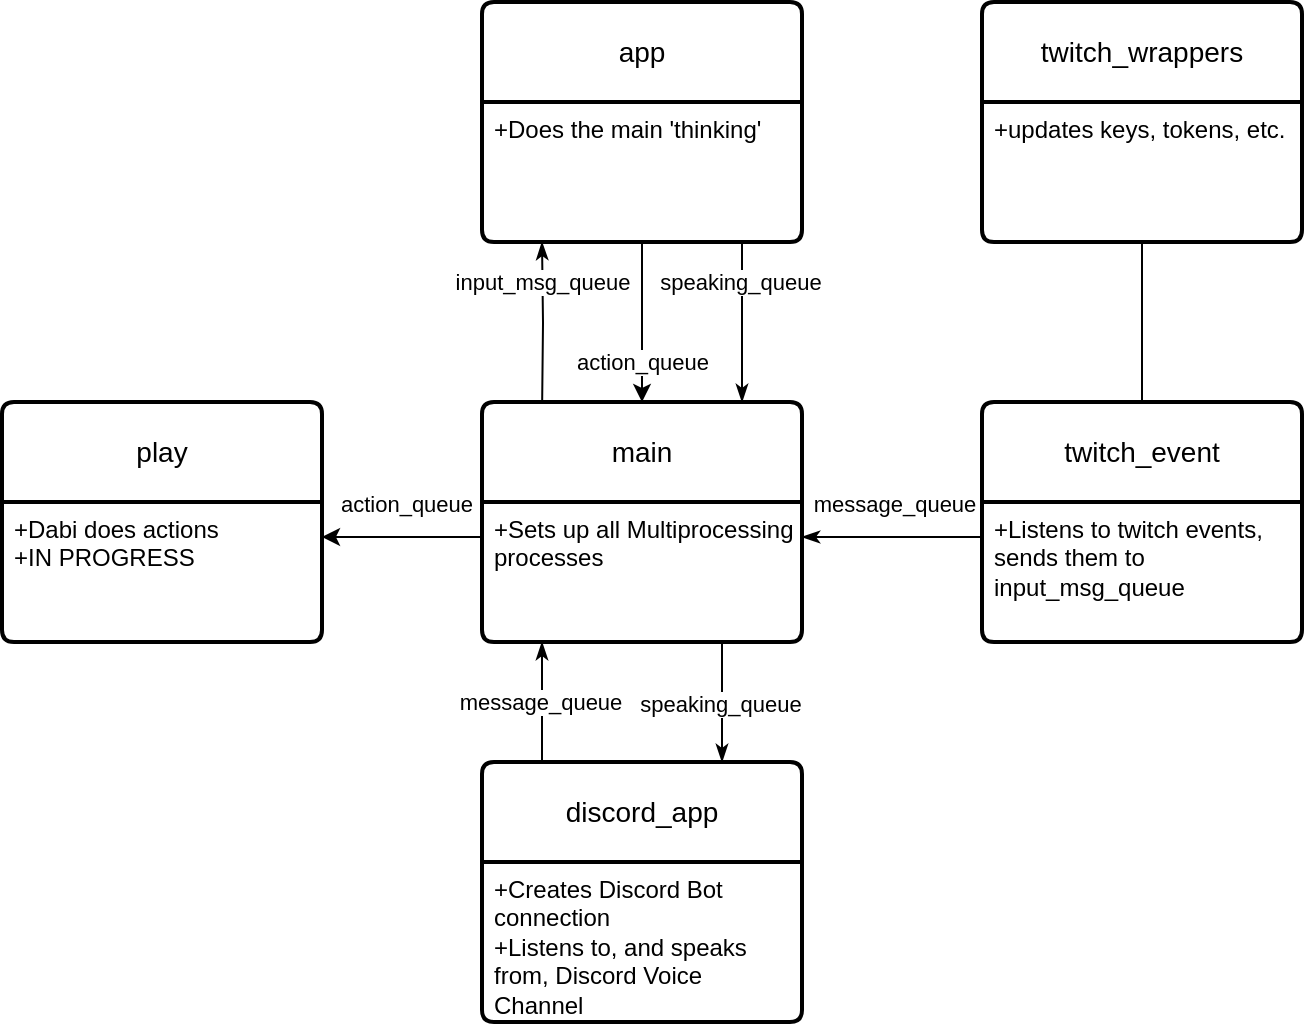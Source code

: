 <mxfile version="26.2.5">
  <diagram name="Page-1" id="2uJ53USd-3HnuHPdExgX">
    <mxGraphModel dx="985" dy="536" grid="1" gridSize="10" guides="1" tooltips="1" connect="1" arrows="1" fold="1" page="1" pageScale="1" pageWidth="850" pageHeight="1100" math="0" shadow="0">
      <root>
        <mxCell id="0" />
        <mxCell id="1" parent="0" />
        <mxCell id="ThsJf-D5PIDuEEWvj5GU-15" style="edgeStyle=orthogonalEdgeStyle;rounded=0;orthogonalLoop=1;jettySize=auto;html=1;exitX=0.5;exitY=1;exitDx=0;exitDy=0;entryX=0.5;entryY=0;entryDx=0;entryDy=0;startArrow=classicThin;startFill=1;endArrow=none;" edge="1" parent="1">
          <mxGeometry relative="1" as="geometry">
            <mxPoint x="360" y="460" as="sourcePoint" />
            <mxPoint x="360" y="520" as="targetPoint" />
          </mxGeometry>
        </mxCell>
        <mxCell id="ThsJf-D5PIDuEEWvj5GU-16" value="message_queue" style="edgeLabel;html=1;align=center;verticalAlign=middle;resizable=0;points=[];" vertex="1" connectable="0" parent="ThsJf-D5PIDuEEWvj5GU-15">
          <mxGeometry x="-0.011" y="-1" relative="1" as="geometry">
            <mxPoint as="offset" />
          </mxGeometry>
        </mxCell>
        <mxCell id="ThsJf-D5PIDuEEWvj5GU-5" value="main" style="swimlane;childLayout=stackLayout;horizontal=1;startSize=50;horizontalStack=0;rounded=1;fontSize=14;fontStyle=0;strokeWidth=2;resizeParent=0;resizeLast=1;shadow=0;dashed=0;align=center;arcSize=4;whiteSpace=wrap;html=1;" vertex="1" parent="1">
          <mxGeometry x="330" y="340" width="160" height="120" as="geometry" />
        </mxCell>
        <mxCell id="ThsJf-D5PIDuEEWvj5GU-6" value="+Sets up all Multiprocessing processes" style="align=left;strokeColor=none;fillColor=none;spacingLeft=4;spacingRight=4;fontSize=12;verticalAlign=top;resizable=0;rotatable=0;part=1;html=1;whiteSpace=wrap;" vertex="1" parent="ThsJf-D5PIDuEEWvj5GU-5">
          <mxGeometry y="50" width="160" height="70" as="geometry" />
        </mxCell>
        <mxCell id="ThsJf-D5PIDuEEWvj5GU-40" style="edgeStyle=orthogonalEdgeStyle;rounded=0;orthogonalLoop=1;jettySize=auto;html=1;exitX=0.5;exitY=0;exitDx=0;exitDy=0;entryX=0.5;entryY=1;entryDx=0;entryDy=0;endArrow=none;startFill=0;" edge="1" parent="1" source="ThsJf-D5PIDuEEWvj5GU-9" target="ThsJf-D5PIDuEEWvj5GU-39">
          <mxGeometry relative="1" as="geometry" />
        </mxCell>
        <mxCell id="ThsJf-D5PIDuEEWvj5GU-9" value="twitch_event" style="swimlane;childLayout=stackLayout;horizontal=1;startSize=50;horizontalStack=0;rounded=1;fontSize=14;fontStyle=0;strokeWidth=2;resizeParent=0;resizeLast=1;shadow=0;dashed=0;align=center;arcSize=4;whiteSpace=wrap;html=1;" vertex="1" parent="1">
          <mxGeometry x="580" y="340" width="160" height="120" as="geometry" />
        </mxCell>
        <mxCell id="ThsJf-D5PIDuEEWvj5GU-10" value="+Listens to twitch events, sends them to input_msg_queue" style="align=left;strokeColor=none;fillColor=none;spacingLeft=4;spacingRight=4;fontSize=12;verticalAlign=top;resizable=0;rotatable=0;part=1;html=1;whiteSpace=wrap;" vertex="1" parent="ThsJf-D5PIDuEEWvj5GU-9">
          <mxGeometry y="50" width="160" height="70" as="geometry" />
        </mxCell>
        <mxCell id="ThsJf-D5PIDuEEWvj5GU-11" style="edgeStyle=orthogonalEdgeStyle;rounded=0;orthogonalLoop=1;jettySize=auto;html=1;exitX=1;exitY=0.25;exitDx=0;exitDy=0;entryX=0;entryY=0.25;entryDx=0;entryDy=0;endArrow=none;endFill=1;startArrow=classicThin;startFill=1;" edge="1" parent="1" source="ThsJf-D5PIDuEEWvj5GU-6" target="ThsJf-D5PIDuEEWvj5GU-10">
          <mxGeometry relative="1" as="geometry" />
        </mxCell>
        <mxCell id="ThsJf-D5PIDuEEWvj5GU-12" value="message_queue" style="edgeLabel;html=1;align=center;verticalAlign=middle;resizable=0;points=[];" vertex="1" connectable="0" parent="ThsJf-D5PIDuEEWvj5GU-11">
          <mxGeometry x="0.02" y="4" relative="1" as="geometry">
            <mxPoint y="-13" as="offset" />
          </mxGeometry>
        </mxCell>
        <mxCell id="ThsJf-D5PIDuEEWvj5GU-17" style="edgeStyle=orthogonalEdgeStyle;rounded=0;orthogonalLoop=1;jettySize=auto;html=1;exitX=0.75;exitY=0;exitDx=0;exitDy=0;entryX=0.75;entryY=1;entryDx=0;entryDy=0;startArrow=classicThin;startFill=1;endArrow=none;" edge="1" parent="1" source="ThsJf-D5PIDuEEWvj5GU-13" target="ThsJf-D5PIDuEEWvj5GU-6">
          <mxGeometry relative="1" as="geometry" />
        </mxCell>
        <mxCell id="ThsJf-D5PIDuEEWvj5GU-18" value="speaking_queue" style="edgeLabel;html=1;align=center;verticalAlign=middle;resizable=0;points=[];" vertex="1" connectable="0" parent="ThsJf-D5PIDuEEWvj5GU-17">
          <mxGeometry x="0.522" y="1" relative="1" as="geometry">
            <mxPoint y="16" as="offset" />
          </mxGeometry>
        </mxCell>
        <mxCell id="ThsJf-D5PIDuEEWvj5GU-13" value="discord_app" style="swimlane;childLayout=stackLayout;horizontal=1;startSize=50;horizontalStack=0;rounded=1;fontSize=14;fontStyle=0;strokeWidth=2;resizeParent=0;resizeLast=1;shadow=0;dashed=0;align=center;arcSize=4;whiteSpace=wrap;html=1;" vertex="1" parent="1">
          <mxGeometry x="330" y="520" width="160" height="130" as="geometry" />
        </mxCell>
        <mxCell id="ThsJf-D5PIDuEEWvj5GU-14" value="+Creates Discord Bot connection&lt;div&gt;+Listens to, and speaks from, Discord Voice Channel&lt;/div&gt;" style="align=left;strokeColor=none;fillColor=none;spacingLeft=4;spacingRight=4;fontSize=12;verticalAlign=top;resizable=0;rotatable=0;part=1;html=1;whiteSpace=wrap;" vertex="1" parent="ThsJf-D5PIDuEEWvj5GU-13">
          <mxGeometry y="50" width="160" height="80" as="geometry" />
        </mxCell>
        <mxCell id="ThsJf-D5PIDuEEWvj5GU-19" value="app" style="swimlane;childLayout=stackLayout;horizontal=1;startSize=50;horizontalStack=0;rounded=1;fontSize=14;fontStyle=0;strokeWidth=2;resizeParent=0;resizeLast=1;shadow=0;dashed=0;align=center;arcSize=4;whiteSpace=wrap;html=1;" vertex="1" parent="1">
          <mxGeometry x="330" y="140" width="160" height="120" as="geometry" />
        </mxCell>
        <mxCell id="ThsJf-D5PIDuEEWvj5GU-20" value="+Does the main &#39;thinking&#39;" style="align=left;strokeColor=none;fillColor=none;spacingLeft=4;spacingRight=4;fontSize=12;verticalAlign=top;resizable=0;rotatable=0;part=1;html=1;whiteSpace=wrap;" vertex="1" parent="ThsJf-D5PIDuEEWvj5GU-19">
          <mxGeometry y="50" width="160" height="70" as="geometry" />
        </mxCell>
        <mxCell id="ThsJf-D5PIDuEEWvj5GU-21" style="edgeStyle=orthogonalEdgeStyle;rounded=0;orthogonalLoop=1;jettySize=auto;html=1;exitX=0.5;exitY=1;exitDx=0;exitDy=0;entryX=0.188;entryY=0;entryDx=0;entryDy=0;startArrow=classicThin;startFill=1;entryPerimeter=0;endArrow=none;" edge="1" parent="1" target="ThsJf-D5PIDuEEWvj5GU-5">
          <mxGeometry relative="1" as="geometry">
            <mxPoint x="360" y="260" as="sourcePoint" />
            <mxPoint x="360" y="320" as="targetPoint" />
          </mxGeometry>
        </mxCell>
        <mxCell id="ThsJf-D5PIDuEEWvj5GU-22" value="input_msg_queue" style="edgeLabel;html=1;align=center;verticalAlign=middle;resizable=0;points=[];" vertex="1" connectable="0" parent="ThsJf-D5PIDuEEWvj5GU-21">
          <mxGeometry x="-0.011" y="-1" relative="1" as="geometry">
            <mxPoint y="-20" as="offset" />
          </mxGeometry>
        </mxCell>
        <mxCell id="ThsJf-D5PIDuEEWvj5GU-23" style="edgeStyle=orthogonalEdgeStyle;rounded=0;orthogonalLoop=1;jettySize=auto;html=1;exitX=0.75;exitY=0;exitDx=0;exitDy=0;entryX=0.75;entryY=1;entryDx=0;entryDy=0;startArrow=classicThin;startFill=1;endArrow=none;" edge="1" parent="1">
          <mxGeometry relative="1" as="geometry">
            <mxPoint x="460" y="340.0" as="sourcePoint" />
            <mxPoint x="460" y="260" as="targetPoint" />
          </mxGeometry>
        </mxCell>
        <mxCell id="ThsJf-D5PIDuEEWvj5GU-24" value="speaking_queue" style="edgeLabel;html=1;align=center;verticalAlign=middle;resizable=0;points=[];" vertex="1" connectable="0" parent="ThsJf-D5PIDuEEWvj5GU-23">
          <mxGeometry x="0.522" y="1" relative="1" as="geometry">
            <mxPoint y="1" as="offset" />
          </mxGeometry>
        </mxCell>
        <mxCell id="ThsJf-D5PIDuEEWvj5GU-29" value="play" style="swimlane;childLayout=stackLayout;horizontal=1;startSize=50;horizontalStack=0;rounded=1;fontSize=14;fontStyle=0;strokeWidth=2;resizeParent=0;resizeLast=1;shadow=0;dashed=0;align=center;arcSize=4;whiteSpace=wrap;html=1;" vertex="1" parent="1">
          <mxGeometry x="90" y="340" width="160" height="120" as="geometry" />
        </mxCell>
        <mxCell id="ThsJf-D5PIDuEEWvj5GU-30" value="+Dabi does actions&lt;div&gt;+IN PROGRESS&lt;/div&gt;" style="align=left;strokeColor=none;fillColor=none;spacingLeft=4;spacingRight=4;fontSize=12;verticalAlign=top;resizable=0;rotatable=0;part=1;html=1;whiteSpace=wrap;" vertex="1" parent="ThsJf-D5PIDuEEWvj5GU-29">
          <mxGeometry y="50" width="160" height="70" as="geometry" />
        </mxCell>
        <mxCell id="ThsJf-D5PIDuEEWvj5GU-34" style="edgeStyle=orthogonalEdgeStyle;rounded=0;orthogonalLoop=1;jettySize=auto;html=1;exitX=0.5;exitY=1;exitDx=0;exitDy=0;entryX=0.5;entryY=0;entryDx=0;entryDy=0;" edge="1" parent="1" source="ThsJf-D5PIDuEEWvj5GU-20" target="ThsJf-D5PIDuEEWvj5GU-5">
          <mxGeometry relative="1" as="geometry" />
        </mxCell>
        <mxCell id="ThsJf-D5PIDuEEWvj5GU-35" value="action_queue" style="edgeLabel;html=1;align=center;verticalAlign=middle;resizable=0;points=[];" vertex="1" connectable="0" parent="ThsJf-D5PIDuEEWvj5GU-34">
          <mxGeometry x="-0.055" y="2" relative="1" as="geometry">
            <mxPoint x="-2" y="22" as="offset" />
          </mxGeometry>
        </mxCell>
        <mxCell id="ThsJf-D5PIDuEEWvj5GU-36" style="edgeStyle=orthogonalEdgeStyle;rounded=0;orthogonalLoop=1;jettySize=auto;html=1;exitX=0;exitY=0.25;exitDx=0;exitDy=0;entryX=1;entryY=0.25;entryDx=0;entryDy=0;" edge="1" parent="1" source="ThsJf-D5PIDuEEWvj5GU-6" target="ThsJf-D5PIDuEEWvj5GU-30">
          <mxGeometry relative="1" as="geometry">
            <mxPoint x="280" y="370" as="sourcePoint" />
            <mxPoint x="280" y="450" as="targetPoint" />
          </mxGeometry>
        </mxCell>
        <mxCell id="ThsJf-D5PIDuEEWvj5GU-37" value="action_queue" style="edgeLabel;html=1;align=center;verticalAlign=middle;resizable=0;points=[];" vertex="1" connectable="0" parent="ThsJf-D5PIDuEEWvj5GU-36">
          <mxGeometry x="-0.055" y="2" relative="1" as="geometry">
            <mxPoint y="-19" as="offset" />
          </mxGeometry>
        </mxCell>
        <mxCell id="ThsJf-D5PIDuEEWvj5GU-38" value="twitch_wrappers" style="swimlane;childLayout=stackLayout;horizontal=1;startSize=50;horizontalStack=0;rounded=1;fontSize=14;fontStyle=0;strokeWidth=2;resizeParent=0;resizeLast=1;shadow=0;dashed=0;align=center;arcSize=4;whiteSpace=wrap;html=1;" vertex="1" parent="1">
          <mxGeometry x="580" y="140" width="160" height="120" as="geometry">
            <mxRectangle x="580" y="140" width="140" height="50" as="alternateBounds" />
          </mxGeometry>
        </mxCell>
        <mxCell id="ThsJf-D5PIDuEEWvj5GU-39" value="+updates keys, tokens, etc." style="align=left;strokeColor=none;fillColor=none;spacingLeft=4;spacingRight=4;fontSize=12;verticalAlign=top;resizable=0;rotatable=0;part=1;html=1;whiteSpace=wrap;" vertex="1" parent="ThsJf-D5PIDuEEWvj5GU-38">
          <mxGeometry y="50" width="160" height="70" as="geometry" />
        </mxCell>
      </root>
    </mxGraphModel>
  </diagram>
</mxfile>
